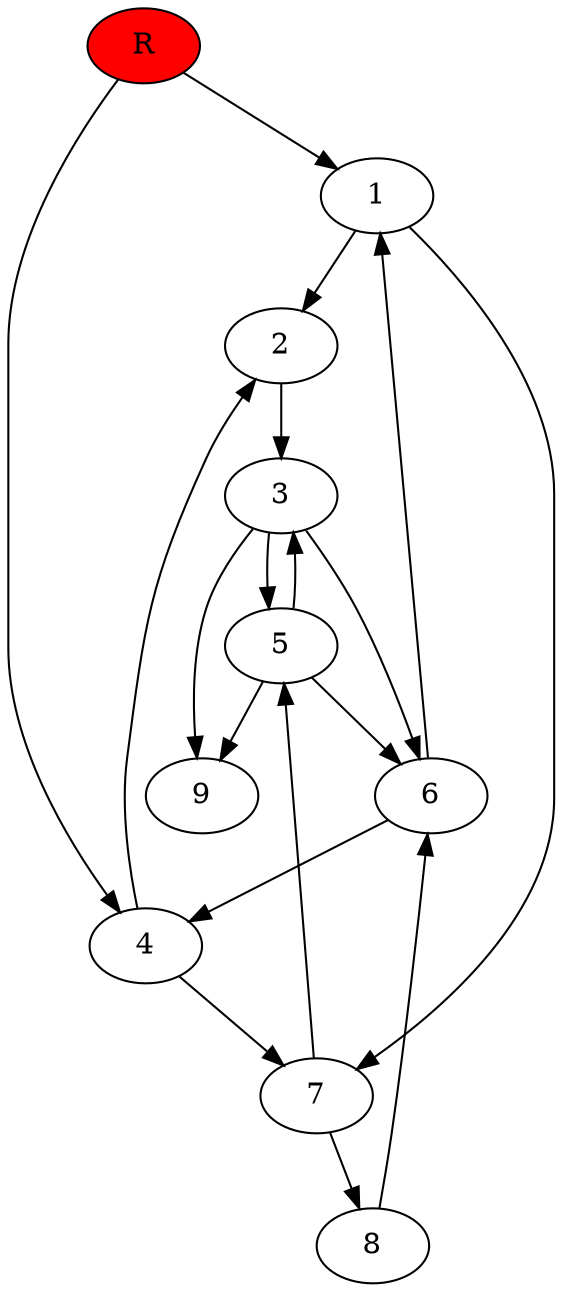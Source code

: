 digraph prb58853 {
	1
	2
	3
	4
	5
	6
	7
	8
	R [fillcolor="#ff0000" style=filled]
	1 -> 2
	1 -> 7
	2 -> 3
	3 -> 5
	3 -> 6
	3 -> 9
	4 -> 2
	4 -> 7
	5 -> 3
	5 -> 6
	5 -> 9
	6 -> 1
	6 -> 4
	7 -> 5
	7 -> 8
	8 -> 6
	R -> 1
	R -> 4
}
